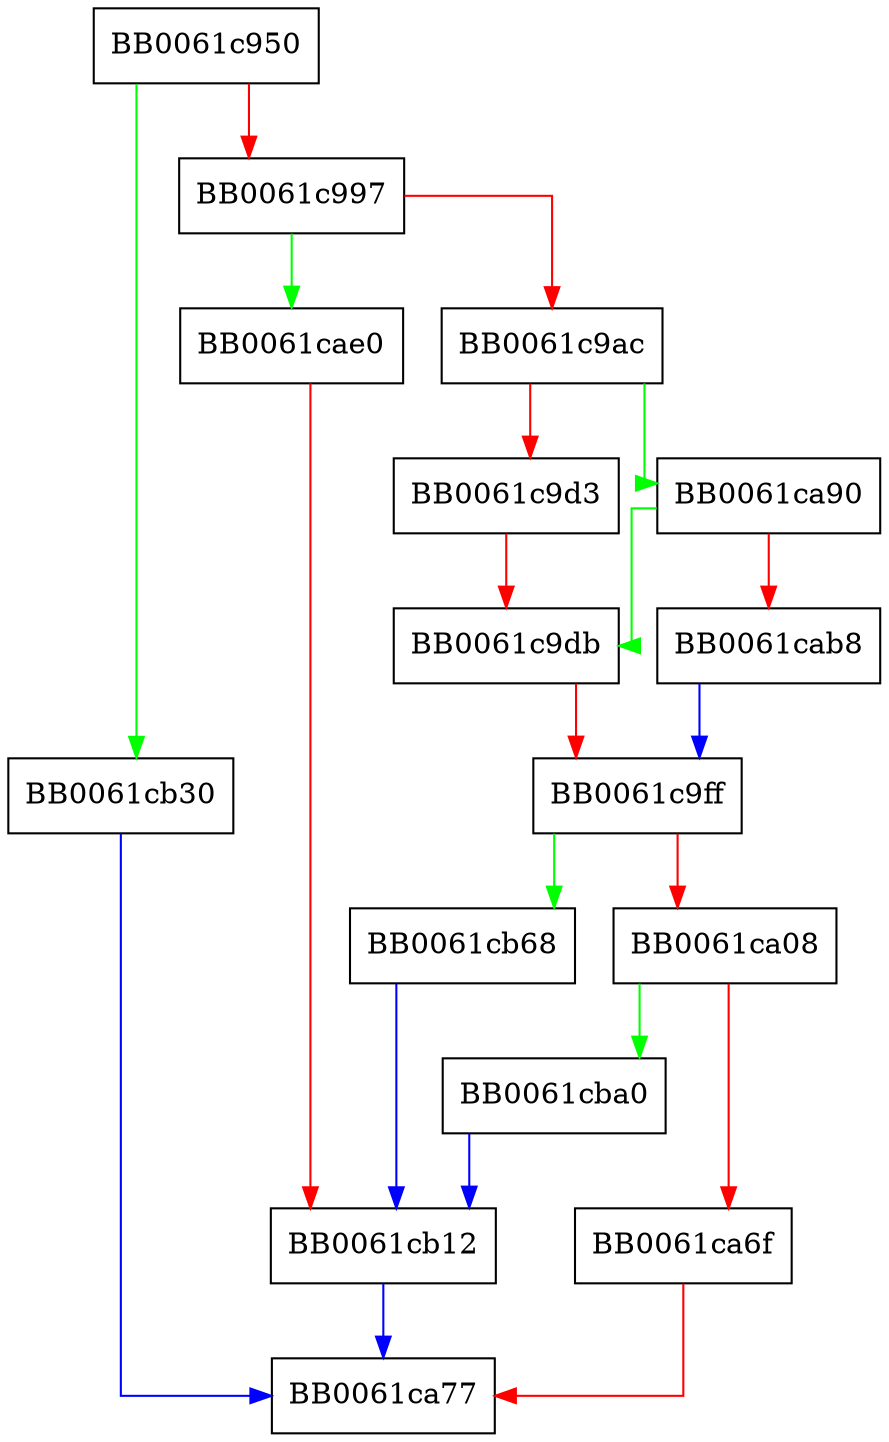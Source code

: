 digraph PKCS12_pack_p7encdata_ex {
  node [shape="box"];
  graph [splines=ortho];
  BB0061c950 -> BB0061cb30 [color="green"];
  BB0061c950 -> BB0061c997 [color="red"];
  BB0061c997 -> BB0061cae0 [color="green"];
  BB0061c997 -> BB0061c9ac [color="red"];
  BB0061c9ac -> BB0061ca90 [color="green"];
  BB0061c9ac -> BB0061c9d3 [color="red"];
  BB0061c9d3 -> BB0061c9db [color="red"];
  BB0061c9db -> BB0061c9ff [color="red"];
  BB0061c9ff -> BB0061cb68 [color="green"];
  BB0061c9ff -> BB0061ca08 [color="red"];
  BB0061ca08 -> BB0061cba0 [color="green"];
  BB0061ca08 -> BB0061ca6f [color="red"];
  BB0061ca6f -> BB0061ca77 [color="red"];
  BB0061ca90 -> BB0061c9db [color="green"];
  BB0061ca90 -> BB0061cab8 [color="red"];
  BB0061cab8 -> BB0061c9ff [color="blue"];
  BB0061cae0 -> BB0061cb12 [color="red"];
  BB0061cb12 -> BB0061ca77 [color="blue"];
  BB0061cb30 -> BB0061ca77 [color="blue"];
  BB0061cb68 -> BB0061cb12 [color="blue"];
  BB0061cba0 -> BB0061cb12 [color="blue"];
}